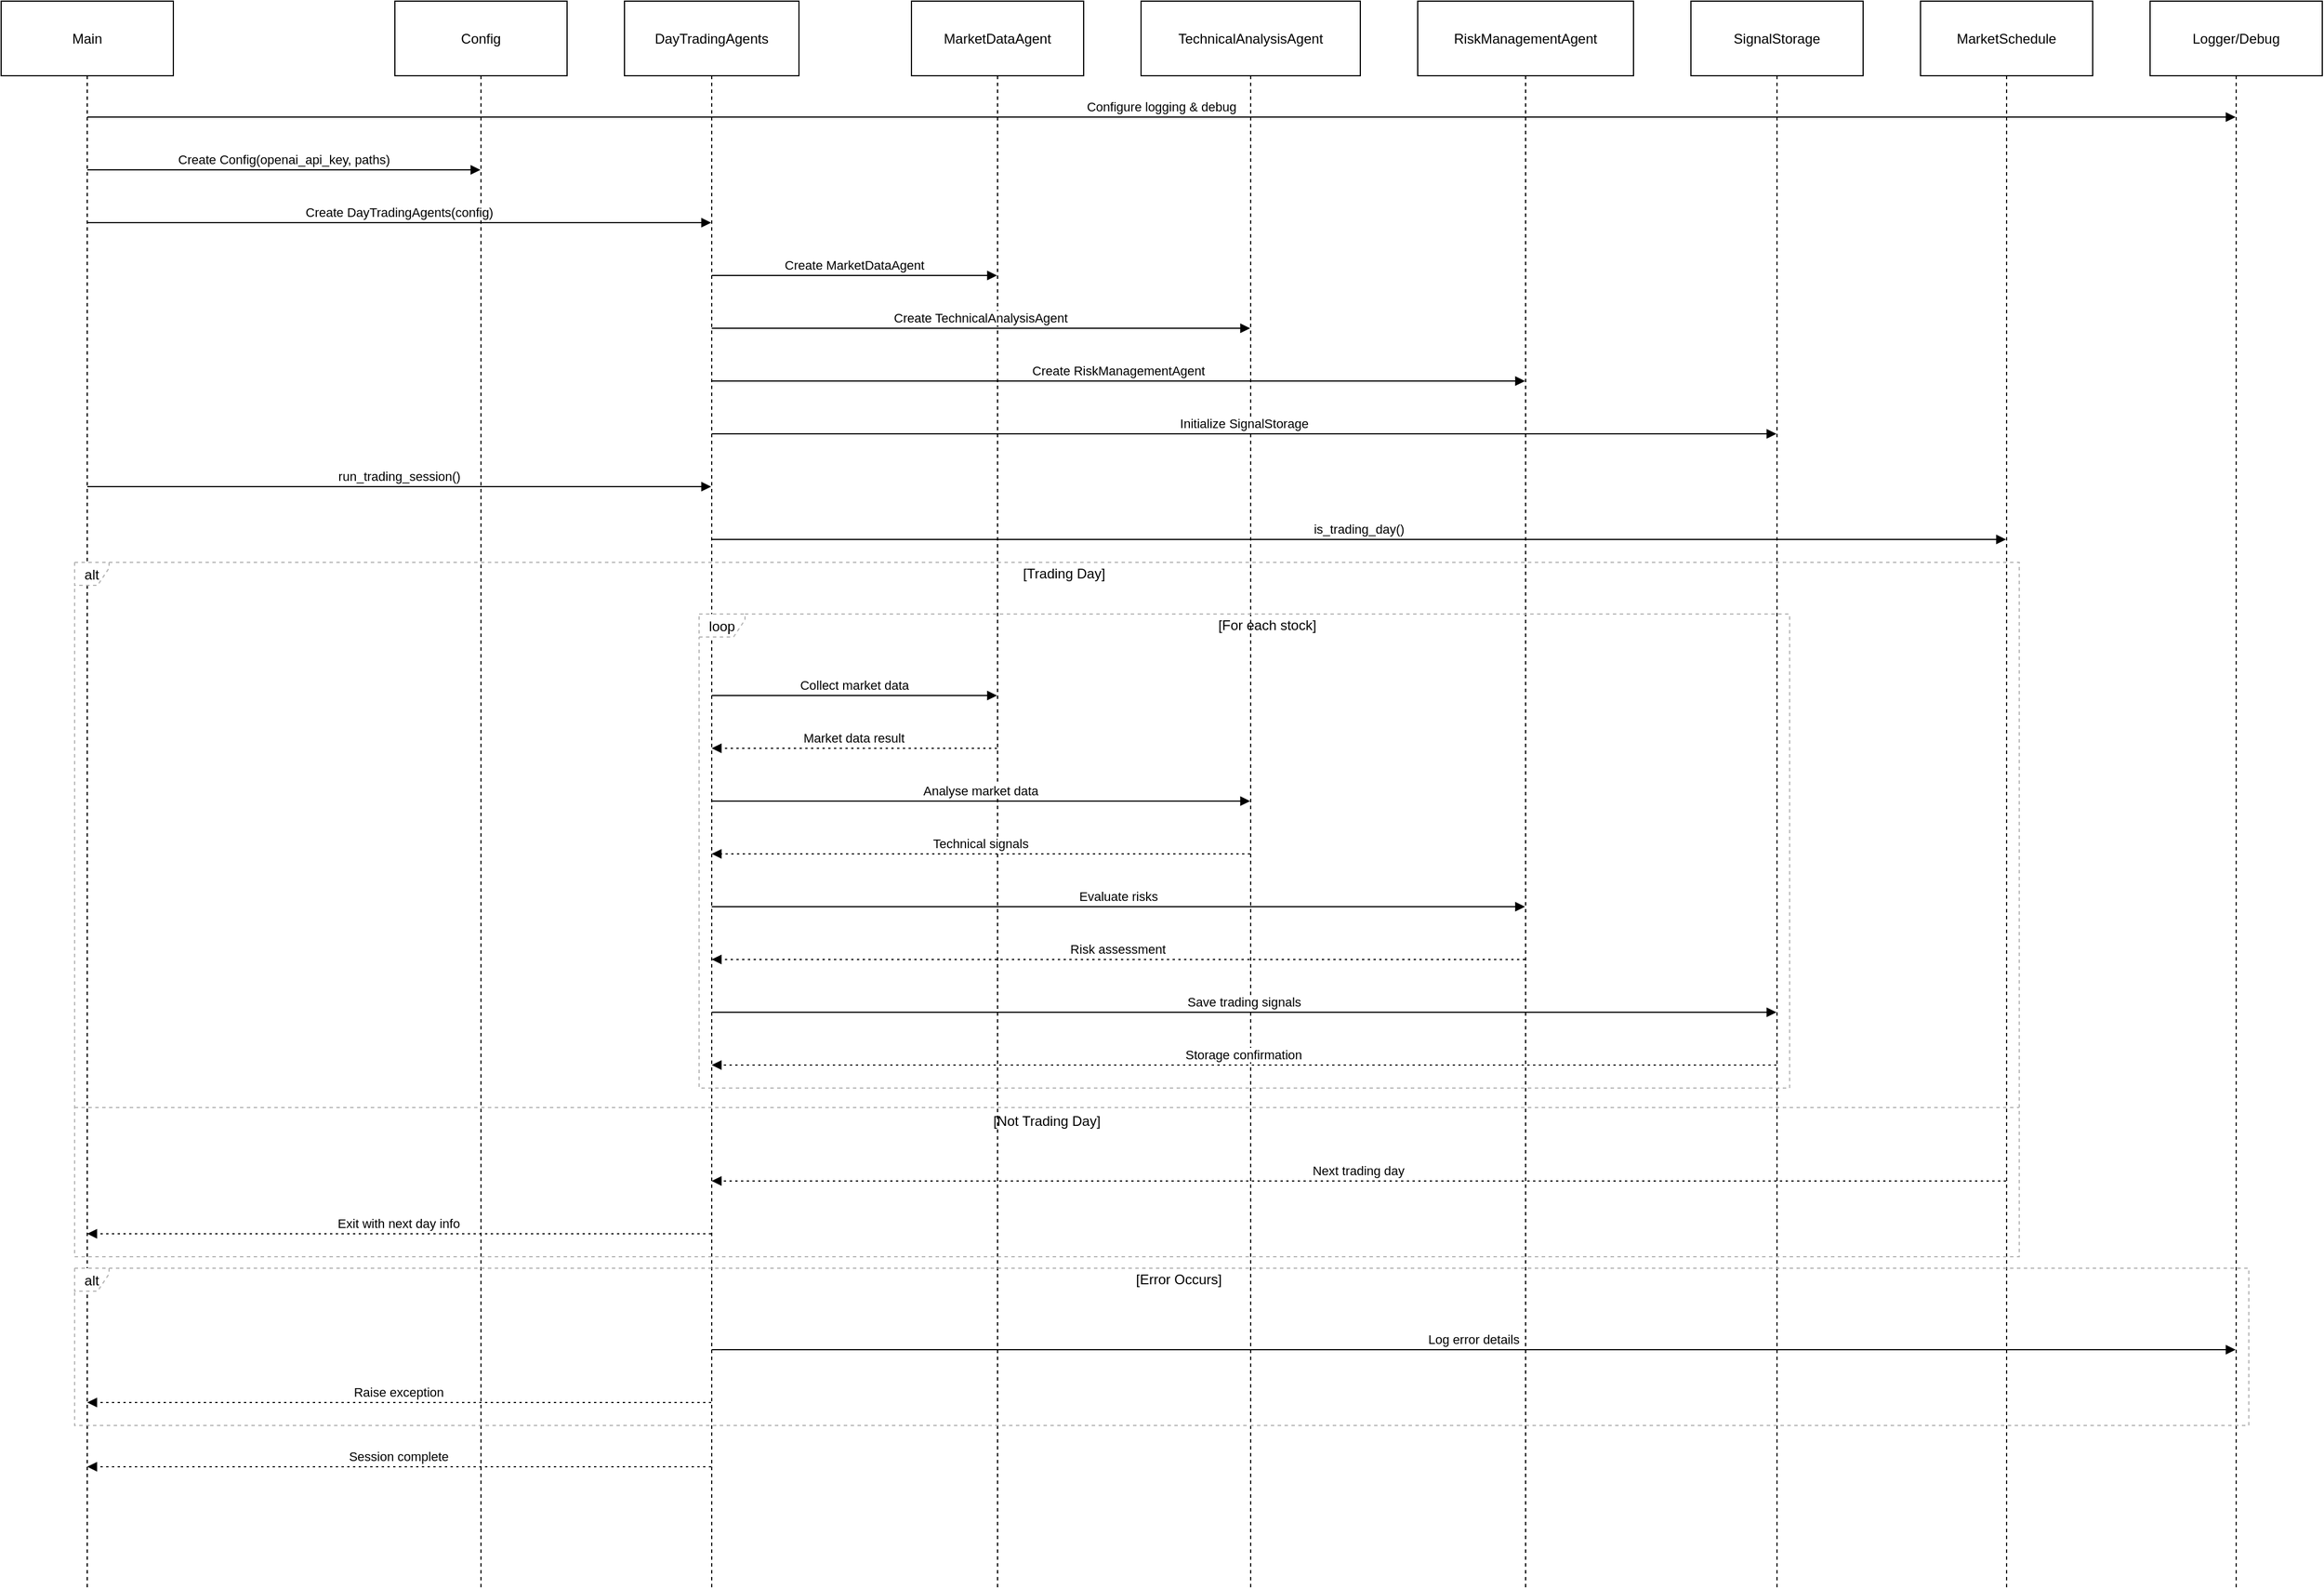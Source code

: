 <mxfile version="25.0.2">
  <diagram id="c1hSBBAoWu44DYVpTtl6" name="day_trading_system">
    <mxGraphModel dx="2390" dy="1423" grid="1" gridSize="10" guides="1" tooltips="1" connect="1" arrows="1" fold="1" page="1" pageScale="1" pageWidth="600" pageHeight="120" math="0" shadow="0">
      <root>
        <mxCell id="0" />
        <mxCell id="1" parent="0" />
        <mxCell id="OtThAEZf-ZVdJEkLoWCn-1" value="Main" style="shape=umlLifeline;perimeter=lifelinePerimeter;whiteSpace=wrap;container=1;dropTarget=0;collapsible=0;recursiveResize=0;outlineConnect=0;portConstraint=eastwest;newEdgeStyle={&quot;edgeStyle&quot;:&quot;elbowEdgeStyle&quot;,&quot;elbow&quot;:&quot;vertical&quot;,&quot;curved&quot;:0,&quot;rounded&quot;:0};size=65;" vertex="1" parent="1">
          <mxGeometry x="170" y="89" width="150" height="1382" as="geometry" />
        </mxCell>
        <mxCell id="OtThAEZf-ZVdJEkLoWCn-2" value="Config" style="shape=umlLifeline;perimeter=lifelinePerimeter;whiteSpace=wrap;container=1;dropTarget=0;collapsible=0;recursiveResize=0;outlineConnect=0;portConstraint=eastwest;newEdgeStyle={&quot;edgeStyle&quot;:&quot;elbowEdgeStyle&quot;,&quot;elbow&quot;:&quot;vertical&quot;,&quot;curved&quot;:0,&quot;rounded&quot;:0};size=65;" vertex="1" parent="1">
          <mxGeometry x="513" y="89" width="150" height="1382" as="geometry" />
        </mxCell>
        <mxCell id="OtThAEZf-ZVdJEkLoWCn-3" value="DayTradingAgents" style="shape=umlLifeline;perimeter=lifelinePerimeter;whiteSpace=wrap;container=1;dropTarget=0;collapsible=0;recursiveResize=0;outlineConnect=0;portConstraint=eastwest;newEdgeStyle={&quot;edgeStyle&quot;:&quot;elbowEdgeStyle&quot;,&quot;elbow&quot;:&quot;vertical&quot;,&quot;curved&quot;:0,&quot;rounded&quot;:0};size=65;" vertex="1" parent="1">
          <mxGeometry x="713" y="89" width="152" height="1382" as="geometry" />
        </mxCell>
        <mxCell id="OtThAEZf-ZVdJEkLoWCn-4" value="MarketDataAgent" style="shape=umlLifeline;perimeter=lifelinePerimeter;whiteSpace=wrap;container=1;dropTarget=0;collapsible=0;recursiveResize=0;outlineConnect=0;portConstraint=eastwest;newEdgeStyle={&quot;edgeStyle&quot;:&quot;elbowEdgeStyle&quot;,&quot;elbow&quot;:&quot;vertical&quot;,&quot;curved&quot;:0,&quot;rounded&quot;:0};size=65;" vertex="1" parent="1">
          <mxGeometry x="963" y="89" width="150" height="1382" as="geometry" />
        </mxCell>
        <mxCell id="OtThAEZf-ZVdJEkLoWCn-5" value="TechnicalAnalysisAgent" style="shape=umlLifeline;perimeter=lifelinePerimeter;whiteSpace=wrap;container=1;dropTarget=0;collapsible=0;recursiveResize=0;outlineConnect=0;portConstraint=eastwest;newEdgeStyle={&quot;edgeStyle&quot;:&quot;elbowEdgeStyle&quot;,&quot;elbow&quot;:&quot;vertical&quot;,&quot;curved&quot;:0,&quot;rounded&quot;:0};size=65;" vertex="1" parent="1">
          <mxGeometry x="1163" y="89" width="191" height="1382" as="geometry" />
        </mxCell>
        <mxCell id="OtThAEZf-ZVdJEkLoWCn-6" value="RiskManagementAgent" style="shape=umlLifeline;perimeter=lifelinePerimeter;whiteSpace=wrap;container=1;dropTarget=0;collapsible=0;recursiveResize=0;outlineConnect=0;portConstraint=eastwest;newEdgeStyle={&quot;edgeStyle&quot;:&quot;elbowEdgeStyle&quot;,&quot;elbow&quot;:&quot;vertical&quot;,&quot;curved&quot;:0,&quot;rounded&quot;:0};size=65;" vertex="1" parent="1">
          <mxGeometry x="1404" y="89" width="188" height="1382" as="geometry" />
        </mxCell>
        <mxCell id="OtThAEZf-ZVdJEkLoWCn-7" value="SignalStorage" style="shape=umlLifeline;perimeter=lifelinePerimeter;whiteSpace=wrap;container=1;dropTarget=0;collapsible=0;recursiveResize=0;outlineConnect=0;portConstraint=eastwest;newEdgeStyle={&quot;edgeStyle&quot;:&quot;elbowEdgeStyle&quot;,&quot;elbow&quot;:&quot;vertical&quot;,&quot;curved&quot;:0,&quot;rounded&quot;:0};size=65;" vertex="1" parent="1">
          <mxGeometry x="1642" y="89" width="150" height="1382" as="geometry" />
        </mxCell>
        <mxCell id="OtThAEZf-ZVdJEkLoWCn-8" value="MarketSchedule" style="shape=umlLifeline;perimeter=lifelinePerimeter;whiteSpace=wrap;container=1;dropTarget=0;collapsible=0;recursiveResize=0;outlineConnect=0;portConstraint=eastwest;newEdgeStyle={&quot;edgeStyle&quot;:&quot;elbowEdgeStyle&quot;,&quot;elbow&quot;:&quot;vertical&quot;,&quot;curved&quot;:0,&quot;rounded&quot;:0};size=65;" vertex="1" parent="1">
          <mxGeometry x="1842" y="89" width="150" height="1382" as="geometry" />
        </mxCell>
        <mxCell id="OtThAEZf-ZVdJEkLoWCn-9" value="Logger/Debug" style="shape=umlLifeline;perimeter=lifelinePerimeter;whiteSpace=wrap;container=1;dropTarget=0;collapsible=0;recursiveResize=0;outlineConnect=0;portConstraint=eastwest;newEdgeStyle={&quot;edgeStyle&quot;:&quot;elbowEdgeStyle&quot;,&quot;elbow&quot;:&quot;vertical&quot;,&quot;curved&quot;:0,&quot;rounded&quot;:0};size=65;" vertex="1" parent="1">
          <mxGeometry x="2042" y="89" width="150" height="1382" as="geometry" />
        </mxCell>
        <mxCell id="OtThAEZf-ZVdJEkLoWCn-10" value="loop" style="shape=umlFrame;dashed=1;pointerEvents=0;dropTarget=0;strokeColor=#B3B3B3;height=20;width=40" vertex="1" parent="1">
          <mxGeometry x="778" y="623" width="950" height="413" as="geometry" />
        </mxCell>
        <mxCell id="OtThAEZf-ZVdJEkLoWCn-11" value="[For each stock]" style="text;strokeColor=none;fillColor=none;align=center;verticalAlign=middle;whiteSpace=wrap;" vertex="1" parent="OtThAEZf-ZVdJEkLoWCn-10">
          <mxGeometry x="40" width="910" height="20" as="geometry" />
        </mxCell>
        <mxCell id="OtThAEZf-ZVdJEkLoWCn-12" value="alt" style="shape=umlFrame;dashed=1;pointerEvents=0;dropTarget=0;strokeColor=#B3B3B3;height=20;width=30" vertex="1" parent="1">
          <mxGeometry x="234" y="578" width="1694" height="605" as="geometry" />
        </mxCell>
        <mxCell id="OtThAEZf-ZVdJEkLoWCn-13" value="[Trading Day]" style="text;strokeColor=none;fillColor=none;align=center;verticalAlign=middle;whiteSpace=wrap;" vertex="1" parent="OtThAEZf-ZVdJEkLoWCn-12">
          <mxGeometry x="30" width="1664" height="20" as="geometry" />
        </mxCell>
        <mxCell id="OtThAEZf-ZVdJEkLoWCn-14" value="[Not Trading Day]" style="shape=line;dashed=1;whiteSpace=wrap;verticalAlign=top;labelPosition=center;verticalLabelPosition=middle;align=center;strokeColor=#B3B3B3;" vertex="1" parent="OtThAEZf-ZVdJEkLoWCn-12">
          <mxGeometry y="473" width="1694" height="4" as="geometry" />
        </mxCell>
        <mxCell id="OtThAEZf-ZVdJEkLoWCn-15" value="alt" style="shape=umlFrame;dashed=1;pointerEvents=0;dropTarget=0;strokeColor=#B3B3B3;height=20;width=30" vertex="1" parent="1">
          <mxGeometry x="234" y="1193" width="1894" height="137" as="geometry" />
        </mxCell>
        <mxCell id="OtThAEZf-ZVdJEkLoWCn-16" value="[Error Occurs]" style="text;strokeColor=none;fillColor=none;align=center;verticalAlign=middle;whiteSpace=wrap;" vertex="1" parent="OtThAEZf-ZVdJEkLoWCn-15">
          <mxGeometry x="30" width="1864" height="20" as="geometry" />
        </mxCell>
        <mxCell id="OtThAEZf-ZVdJEkLoWCn-17" value="Configure logging &amp; debug" style="verticalAlign=bottom;edgeStyle=elbowEdgeStyle;elbow=vertical;curved=0;rounded=0;endArrow=block;" edge="1" parent="1" source="OtThAEZf-ZVdJEkLoWCn-1" target="OtThAEZf-ZVdJEkLoWCn-9">
          <mxGeometry relative="1" as="geometry">
            <Array as="points">
              <mxPoint x="1190" y="190" />
            </Array>
          </mxGeometry>
        </mxCell>
        <mxCell id="OtThAEZf-ZVdJEkLoWCn-18" value="Create Config(openai_api_key, paths)" style="verticalAlign=bottom;edgeStyle=elbowEdgeStyle;elbow=vertical;curved=0;rounded=0;endArrow=block;" edge="1" parent="1" source="OtThAEZf-ZVdJEkLoWCn-1" target="OtThAEZf-ZVdJEkLoWCn-2">
          <mxGeometry relative="1" as="geometry">
            <Array as="points">
              <mxPoint x="425" y="236" />
            </Array>
          </mxGeometry>
        </mxCell>
        <mxCell id="OtThAEZf-ZVdJEkLoWCn-19" value="Create DayTradingAgents(config)" style="verticalAlign=bottom;edgeStyle=elbowEdgeStyle;elbow=vertical;curved=0;rounded=0;endArrow=block;" edge="1" parent="1" source="OtThAEZf-ZVdJEkLoWCn-1" target="OtThAEZf-ZVdJEkLoWCn-3">
          <mxGeometry relative="1" as="geometry">
            <Array as="points">
              <mxPoint x="526" y="282" />
            </Array>
          </mxGeometry>
        </mxCell>
        <mxCell id="OtThAEZf-ZVdJEkLoWCn-20" value="Create MarketDataAgent" style="verticalAlign=bottom;edgeStyle=elbowEdgeStyle;elbow=vertical;curved=0;rounded=0;endArrow=block;" edge="1" parent="1" source="OtThAEZf-ZVdJEkLoWCn-3" target="OtThAEZf-ZVdJEkLoWCn-4">
          <mxGeometry relative="1" as="geometry">
            <Array as="points">
              <mxPoint x="922" y="328" />
            </Array>
          </mxGeometry>
        </mxCell>
        <mxCell id="OtThAEZf-ZVdJEkLoWCn-21" value="Create TechnicalAnalysisAgent" style="verticalAlign=bottom;edgeStyle=elbowEdgeStyle;elbow=vertical;curved=0;rounded=0;endArrow=block;" edge="1" parent="1" source="OtThAEZf-ZVdJEkLoWCn-3" target="OtThAEZf-ZVdJEkLoWCn-5">
          <mxGeometry relative="1" as="geometry">
            <Array as="points">
              <mxPoint x="1032" y="374" />
            </Array>
          </mxGeometry>
        </mxCell>
        <mxCell id="OtThAEZf-ZVdJEkLoWCn-22" value="Create RiskManagementAgent" style="verticalAlign=bottom;edgeStyle=elbowEdgeStyle;elbow=vertical;curved=0;rounded=0;endArrow=block;" edge="1" parent="1" source="OtThAEZf-ZVdJEkLoWCn-3" target="OtThAEZf-ZVdJEkLoWCn-6">
          <mxGeometry relative="1" as="geometry">
            <Array as="points">
              <mxPoint x="1152" y="420" />
            </Array>
          </mxGeometry>
        </mxCell>
        <mxCell id="OtThAEZf-ZVdJEkLoWCn-23" value="Initialize SignalStorage" style="verticalAlign=bottom;edgeStyle=elbowEdgeStyle;elbow=vertical;curved=0;rounded=0;endArrow=block;" edge="1" parent="1" source="OtThAEZf-ZVdJEkLoWCn-3" target="OtThAEZf-ZVdJEkLoWCn-7">
          <mxGeometry relative="1" as="geometry">
            <Array as="points">
              <mxPoint x="1262" y="466" />
            </Array>
          </mxGeometry>
        </mxCell>
        <mxCell id="OtThAEZf-ZVdJEkLoWCn-24" value="run_trading_session()" style="verticalAlign=bottom;edgeStyle=elbowEdgeStyle;elbow=vertical;curved=0;rounded=0;endArrow=block;" edge="1" parent="1" source="OtThAEZf-ZVdJEkLoWCn-1" target="OtThAEZf-ZVdJEkLoWCn-3">
          <mxGeometry relative="1" as="geometry">
            <Array as="points">
              <mxPoint x="526" y="512" />
            </Array>
          </mxGeometry>
        </mxCell>
        <mxCell id="OtThAEZf-ZVdJEkLoWCn-25" value="is_trading_day()" style="verticalAlign=bottom;edgeStyle=elbowEdgeStyle;elbow=vertical;curved=0;rounded=0;endArrow=block;" edge="1" parent="1" source="OtThAEZf-ZVdJEkLoWCn-3" target="OtThAEZf-ZVdJEkLoWCn-8">
          <mxGeometry relative="1" as="geometry">
            <Array as="points">
              <mxPoint x="1362" y="558" />
            </Array>
          </mxGeometry>
        </mxCell>
        <mxCell id="OtThAEZf-ZVdJEkLoWCn-26" value="Collect market data" style="verticalAlign=bottom;edgeStyle=elbowEdgeStyle;elbow=vertical;curved=0;rounded=0;endArrow=block;" edge="1" parent="1" source="OtThAEZf-ZVdJEkLoWCn-3" target="OtThAEZf-ZVdJEkLoWCn-4">
          <mxGeometry relative="1" as="geometry">
            <Array as="points">
              <mxPoint x="922" y="694" />
            </Array>
          </mxGeometry>
        </mxCell>
        <mxCell id="OtThAEZf-ZVdJEkLoWCn-27" value="Market data result" style="verticalAlign=bottom;edgeStyle=elbowEdgeStyle;elbow=vertical;curved=0;rounded=0;dashed=1;dashPattern=2 3;endArrow=block;" edge="1" parent="1" source="OtThAEZf-ZVdJEkLoWCn-4" target="OtThAEZf-ZVdJEkLoWCn-3">
          <mxGeometry relative="1" as="geometry">
            <Array as="points">
              <mxPoint x="925" y="740" />
            </Array>
          </mxGeometry>
        </mxCell>
        <mxCell id="OtThAEZf-ZVdJEkLoWCn-28" value="Analyse market data" style="verticalAlign=bottom;edgeStyle=elbowEdgeStyle;elbow=vertical;curved=0;rounded=0;endArrow=block;" edge="1" parent="1" source="OtThAEZf-ZVdJEkLoWCn-3" target="OtThAEZf-ZVdJEkLoWCn-5">
          <mxGeometry relative="1" as="geometry">
            <Array as="points">
              <mxPoint x="1032" y="786" />
            </Array>
          </mxGeometry>
        </mxCell>
        <mxCell id="OtThAEZf-ZVdJEkLoWCn-29" value="Technical signals" style="verticalAlign=bottom;edgeStyle=elbowEdgeStyle;elbow=vertical;curved=0;rounded=0;dashed=1;dashPattern=2 3;endArrow=block;" edge="1" parent="1" source="OtThAEZf-ZVdJEkLoWCn-5" target="OtThAEZf-ZVdJEkLoWCn-3">
          <mxGeometry relative="1" as="geometry">
            <Array as="points">
              <mxPoint x="1035" y="832" />
            </Array>
          </mxGeometry>
        </mxCell>
        <mxCell id="OtThAEZf-ZVdJEkLoWCn-30" value="Evaluate risks" style="verticalAlign=bottom;edgeStyle=elbowEdgeStyle;elbow=vertical;curved=0;rounded=0;endArrow=block;" edge="1" parent="1" source="OtThAEZf-ZVdJEkLoWCn-3" target="OtThAEZf-ZVdJEkLoWCn-6">
          <mxGeometry relative="1" as="geometry">
            <Array as="points">
              <mxPoint x="1152" y="878" />
            </Array>
          </mxGeometry>
        </mxCell>
        <mxCell id="OtThAEZf-ZVdJEkLoWCn-31" value="Risk assessment" style="verticalAlign=bottom;edgeStyle=elbowEdgeStyle;elbow=vertical;curved=0;rounded=0;dashed=1;dashPattern=2 3;endArrow=block;" edge="1" parent="1" source="OtThAEZf-ZVdJEkLoWCn-6" target="OtThAEZf-ZVdJEkLoWCn-3">
          <mxGeometry relative="1" as="geometry">
            <Array as="points">
              <mxPoint x="1155" y="924" />
            </Array>
          </mxGeometry>
        </mxCell>
        <mxCell id="OtThAEZf-ZVdJEkLoWCn-32" value="Save trading signals" style="verticalAlign=bottom;edgeStyle=elbowEdgeStyle;elbow=vertical;curved=0;rounded=0;endArrow=block;" edge="1" parent="1" source="OtThAEZf-ZVdJEkLoWCn-3" target="OtThAEZf-ZVdJEkLoWCn-7">
          <mxGeometry relative="1" as="geometry">
            <Array as="points">
              <mxPoint x="1262" y="970" />
            </Array>
          </mxGeometry>
        </mxCell>
        <mxCell id="OtThAEZf-ZVdJEkLoWCn-33" value="Storage confirmation" style="verticalAlign=bottom;edgeStyle=elbowEdgeStyle;elbow=vertical;curved=0;rounded=0;dashed=1;dashPattern=2 3;endArrow=block;" edge="1" parent="1" source="OtThAEZf-ZVdJEkLoWCn-7" target="OtThAEZf-ZVdJEkLoWCn-3">
          <mxGeometry relative="1" as="geometry">
            <Array as="points">
              <mxPoint x="1265" y="1016" />
            </Array>
          </mxGeometry>
        </mxCell>
        <mxCell id="OtThAEZf-ZVdJEkLoWCn-34" value="Next trading day" style="verticalAlign=bottom;edgeStyle=elbowEdgeStyle;elbow=vertical;curved=0;rounded=0;dashed=1;dashPattern=2 3;endArrow=block;" edge="1" parent="1" source="OtThAEZf-ZVdJEkLoWCn-8" target="OtThAEZf-ZVdJEkLoWCn-3">
          <mxGeometry relative="1" as="geometry">
            <Array as="points">
              <mxPoint x="1365" y="1117" />
            </Array>
          </mxGeometry>
        </mxCell>
        <mxCell id="OtThAEZf-ZVdJEkLoWCn-35" value="Exit with next day info" style="verticalAlign=bottom;edgeStyle=elbowEdgeStyle;elbow=vertical;curved=0;rounded=0;dashed=1;dashPattern=2 3;endArrow=block;" edge="1" parent="1" source="OtThAEZf-ZVdJEkLoWCn-3" target="OtThAEZf-ZVdJEkLoWCn-1">
          <mxGeometry relative="1" as="geometry">
            <Array as="points">
              <mxPoint x="529" y="1163" />
            </Array>
          </mxGeometry>
        </mxCell>
        <mxCell id="OtThAEZf-ZVdJEkLoWCn-36" value="Log error details" style="verticalAlign=bottom;edgeStyle=elbowEdgeStyle;elbow=vertical;curved=0;rounded=0;endArrow=block;" edge="1" parent="1" source="OtThAEZf-ZVdJEkLoWCn-3" target="OtThAEZf-ZVdJEkLoWCn-9">
          <mxGeometry relative="1" as="geometry">
            <Array as="points">
              <mxPoint x="1462" y="1264" />
            </Array>
          </mxGeometry>
        </mxCell>
        <mxCell id="OtThAEZf-ZVdJEkLoWCn-37" value="Raise exception" style="verticalAlign=bottom;edgeStyle=elbowEdgeStyle;elbow=vertical;curved=0;rounded=0;dashed=1;dashPattern=2 3;endArrow=block;" edge="1" parent="1" source="OtThAEZf-ZVdJEkLoWCn-3" target="OtThAEZf-ZVdJEkLoWCn-1">
          <mxGeometry relative="1" as="geometry">
            <Array as="points">
              <mxPoint x="529" y="1310" />
            </Array>
          </mxGeometry>
        </mxCell>
        <mxCell id="OtThAEZf-ZVdJEkLoWCn-38" value="Session complete" style="verticalAlign=bottom;edgeStyle=elbowEdgeStyle;elbow=vertical;curved=0;rounded=0;dashed=1;dashPattern=2 3;endArrow=block;" edge="1" parent="1" source="OtThAEZf-ZVdJEkLoWCn-3" target="OtThAEZf-ZVdJEkLoWCn-1">
          <mxGeometry relative="1" as="geometry">
            <Array as="points">
              <mxPoint x="529" y="1366" />
            </Array>
          </mxGeometry>
        </mxCell>
      </root>
    </mxGraphModel>
  </diagram>
</mxfile>

